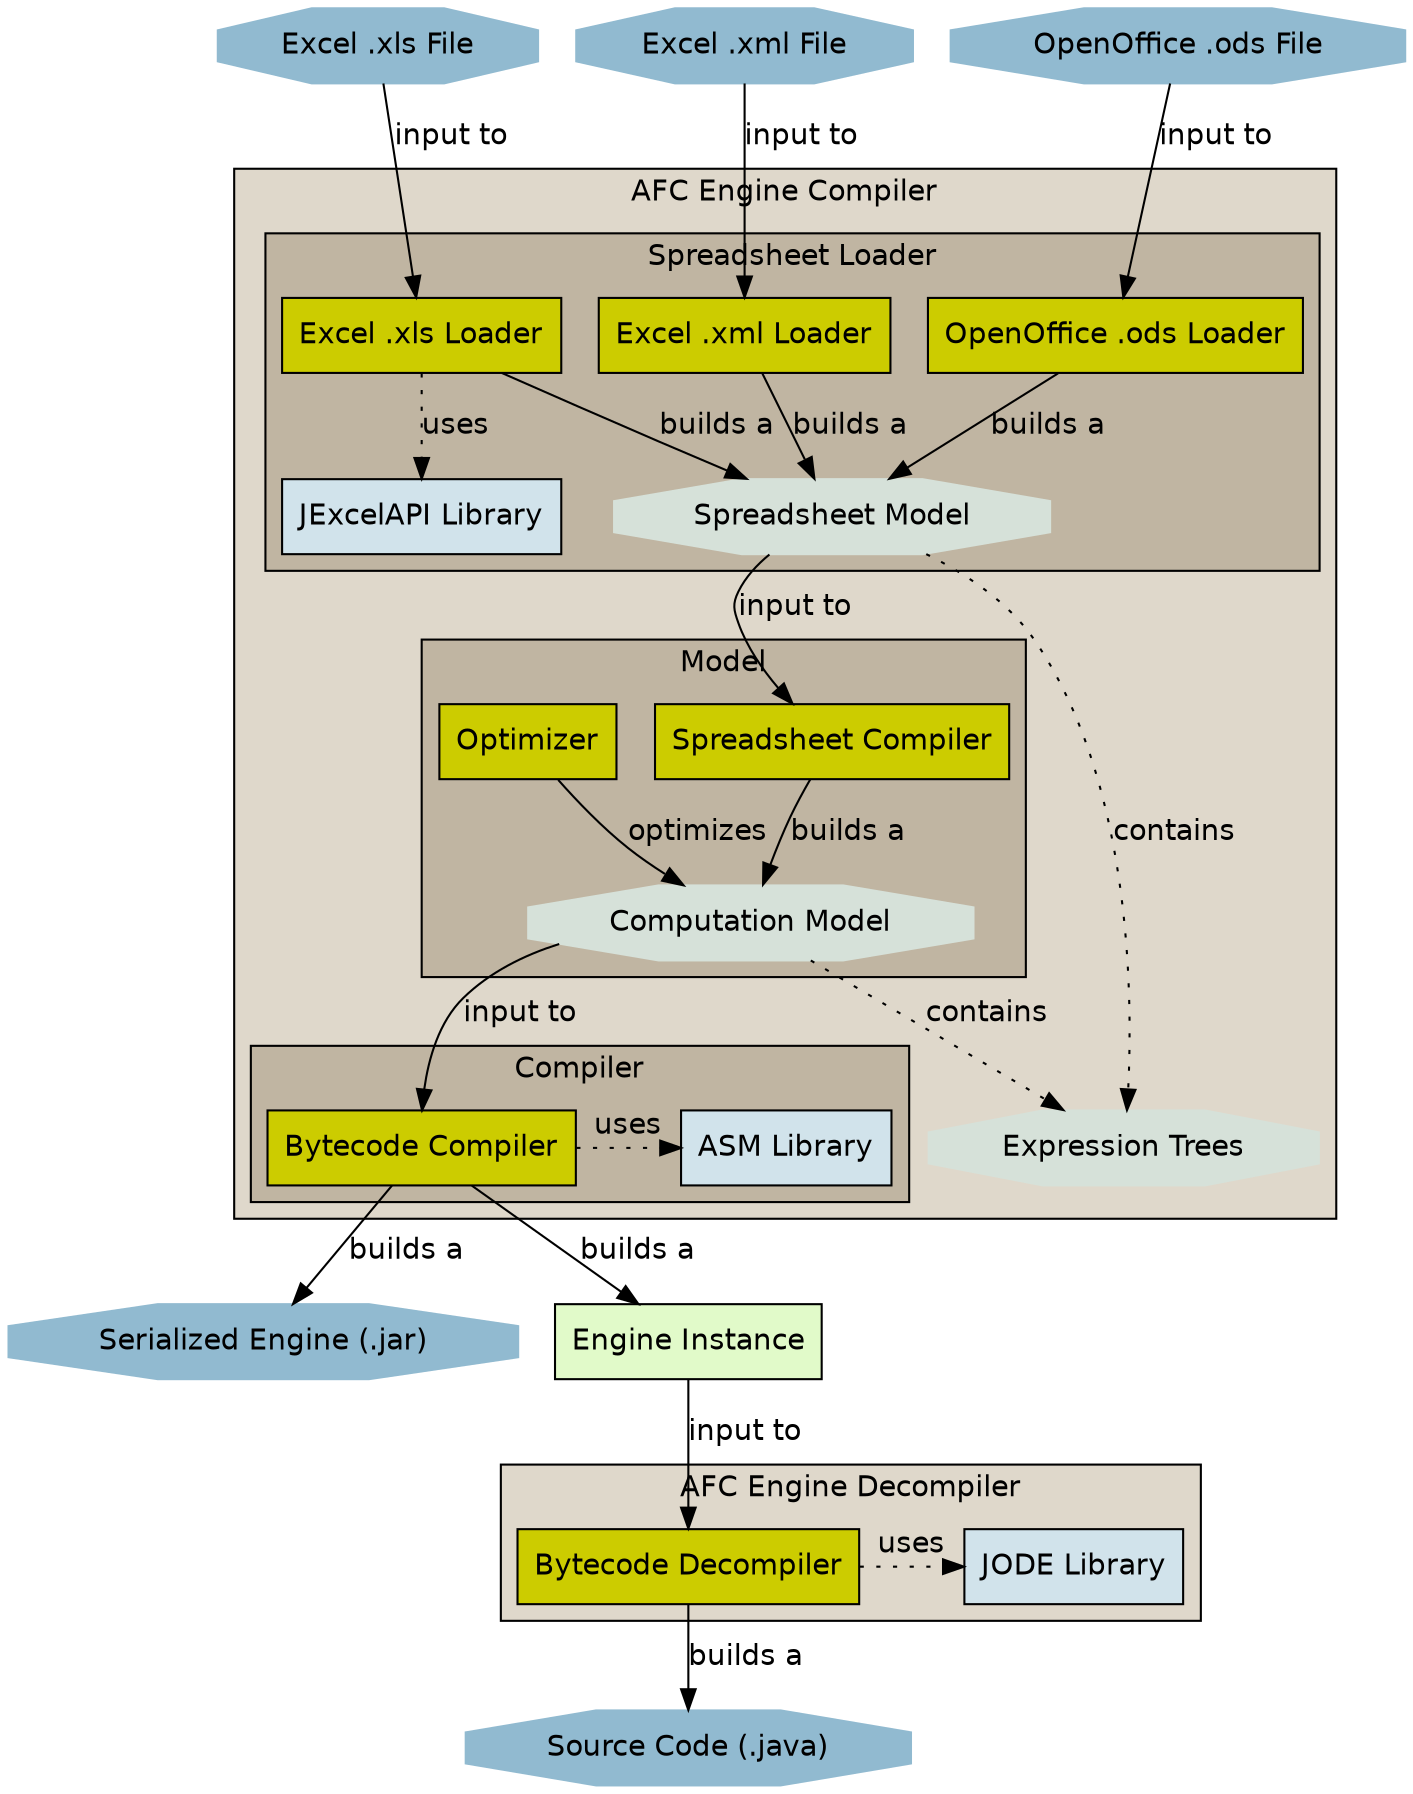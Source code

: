 digraph "AFC Component Overview" {
	fontname = "Helvetica";

	node [ shape = box, fontname = "Helvetica" ];
	edge [ fontname = "Helvetica" ];
	
	subgraph input {

		{ node [style = filled, color = "#91BAD0" ];
		xls [ label = "Excel .xls File", shape=octagon ];
		xml [ label = "Excel .xml File", shape=octagon ];
		ods [ label = "OpenOffice .ods File", shape=octagon ];
		}
	}
	
	subgraph cluster_afc {
		label = "AFC Engine Compiler";
		style = filled;
		fillcolor = "#DFD8CB";
	
		subgraph cluster_load {
			label = "Spreadsheet Loader";
			style = filled;
			fillcolor = "#C0B5A2";
			
			{ node [style = filled, fillcolor = "#CCCC00" ]; rank = same;
			load_xls [ label = "Excel .xls Loader" ];
			load_xml [ label = "Excel .xml Loader" ];
			load_ods [ label = "OpenOffice .ods Loader" ];
			}
			
			{ node [style = filled, color="#D6E1D9", shape=octagon ];
			sheet [ label = "Spreadsheet Model", shape=octagon ];
			}
			
			{ node [ style = filled, fillcolor = "#D1E3EB" ];
			jxl	 [ label = "JExcelAPI Library" ];
			}
			
		}
		
		subgraph cluster_model {
			label = "Model";
			style = filled;
			fillcolor = "#C0B5A2";

			{ node [style = filled, fillcolor = "#CCCC00" ];
			sheetcomp [ label = "Spreadsheet Compiler" ];
			modelopt [ label = "Optimizer" ];
			}

			{ node [style = filled, color="#D6E1D9", shape=octagon ];
			model [ label = "Computation Model", shape=octagon ];
			}
		}
		
		subgraph cluster_compile {
			label = "Compiler";
			style = filled;
			fillcolor = "#C0B5A2";

			{ node [style = filled, fillcolor = "#CCCC00" ];
			bccomp [ label = "Bytecode Compiler" ];
			}
			
			{ node [ style = filled, fillcolor = "#D1E3EB" ];
			asm [ label = "ASM Library" ];
			}
			
			{ rank = same; bccomp; asm; }
		}
		
		{ node [style = filled, color="#D6E1D9", shape=octagon ];
		expr [ label = "Expression Trees" ];
		}
        
    }
	
	subgraph ser {
		
		{ node [style = filled, color="#91BAD0", shape=octagon ];
		bcser [ label = "Serialized Engine (.jar)" ];
		}
		{ node [ style = filled, fillcolor = "#E1FAC9" ];
		bceng [ label = "Engine Instance" ];
		}
	}

 	subgraph cluster_afcdecomp {
		label = "AFC Engine Decompiler";
		style = filled;
		fillcolor = "#DFD8CB";
                    
		{ node [style = filled, fillcolor = "#CCCC00" ];
        bcdecomp [ label = "Bytecode Decompiler" ];
        }
        
        { node [ style = filled, fillcolor = "#D1E3EB" ];
        jode [ label = "JODE Library" ];
        }
        
        { rank = same; bcdecomp; jode; }
    }

	subgraph src {
   		{ node [style = filled, color="#91BAD0", shape=octagon ];
		bcsrc [ label = "Source Code (.java)" ];
		}
    }

	{ edge [ label = "input to" ];
	xls -> load_xls;
	xml -> load_xml;
	ods -> load_ods;
	sheet -> sheetcomp;
	model -> bccomp;
    bceng -> bcdecomp;
	}
	
	{ edge [ label = "builds a" ];
	load_xls -> sheet;
	load_xml -> sheet;
	load_ods -> sheet;
	sheetcomp -> model;
	bccomp -> bceng;
	bccomp -> bcser;
    bcdecomp -> bcsrc;
	}

	modelopt -> model [ label = "optimizes" ];

	{ edge [ style = dotted, label = "uses" ];
	load_xls -> jxl;
	bccomp -> asm;
    bcdecomp -> jode;
	}
	
	{ edge [ style = dotted, label = "contains" ];
	sheet -> expr;
	model -> expr;
	}

}

